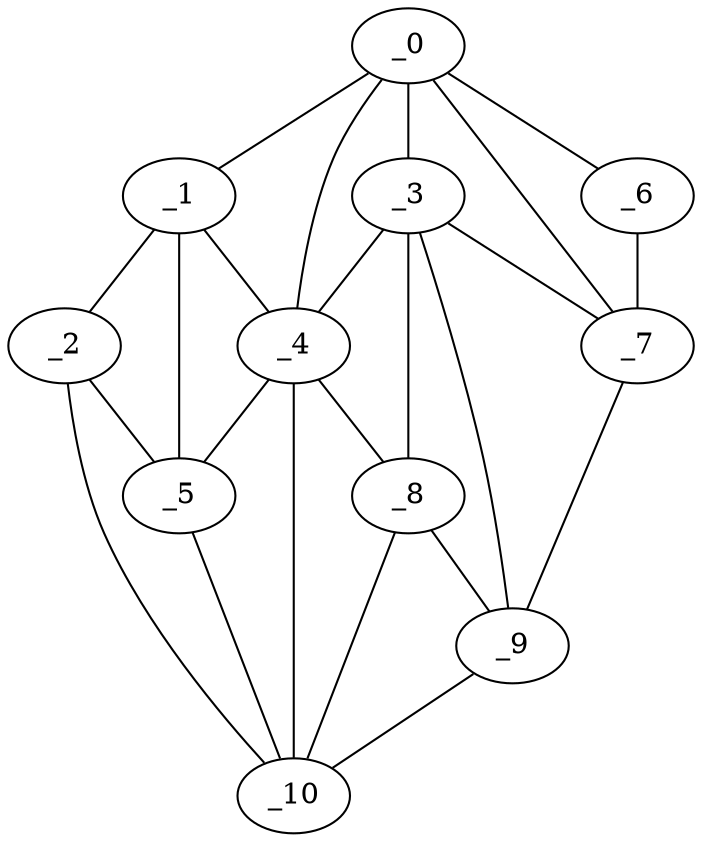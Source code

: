 graph "obj33__60.gxl" {
	_0	 [x=54,
		y=35];
	_1	 [x=56,
		y=107];
	_0 -- _1	 [valence=1];
	_3	 [x=61,
		y=56];
	_0 -- _3	 [valence=2];
	_4	 [x=61,
		y=85];
	_0 -- _4	 [valence=2];
	_6	 [x=65,
		y=2];
	_0 -- _6	 [valence=1];
	_7	 [x=75,
		y=34];
	_0 -- _7	 [valence=1];
	_2	 [x=59,
		y=113];
	_1 -- _2	 [valence=1];
	_1 -- _4	 [valence=2];
	_5	 [x=61,
		y=101];
	_1 -- _5	 [valence=2];
	_2 -- _5	 [valence=1];
	_10	 [x=79,
		y=124];
	_2 -- _10	 [valence=1];
	_3 -- _4	 [valence=2];
	_3 -- _7	 [valence=2];
	_8	 [x=77,
		y=63];
	_3 -- _8	 [valence=2];
	_9	 [x=78,
		y=51];
	_3 -- _9	 [valence=1];
	_4 -- _5	 [valence=1];
	_4 -- _8	 [valence=1];
	_4 -- _10	 [valence=2];
	_5 -- _10	 [valence=2];
	_6 -- _7	 [valence=1];
	_7 -- _9	 [valence=1];
	_8 -- _9	 [valence=1];
	_8 -- _10	 [valence=2];
	_9 -- _10	 [valence=1];
}
